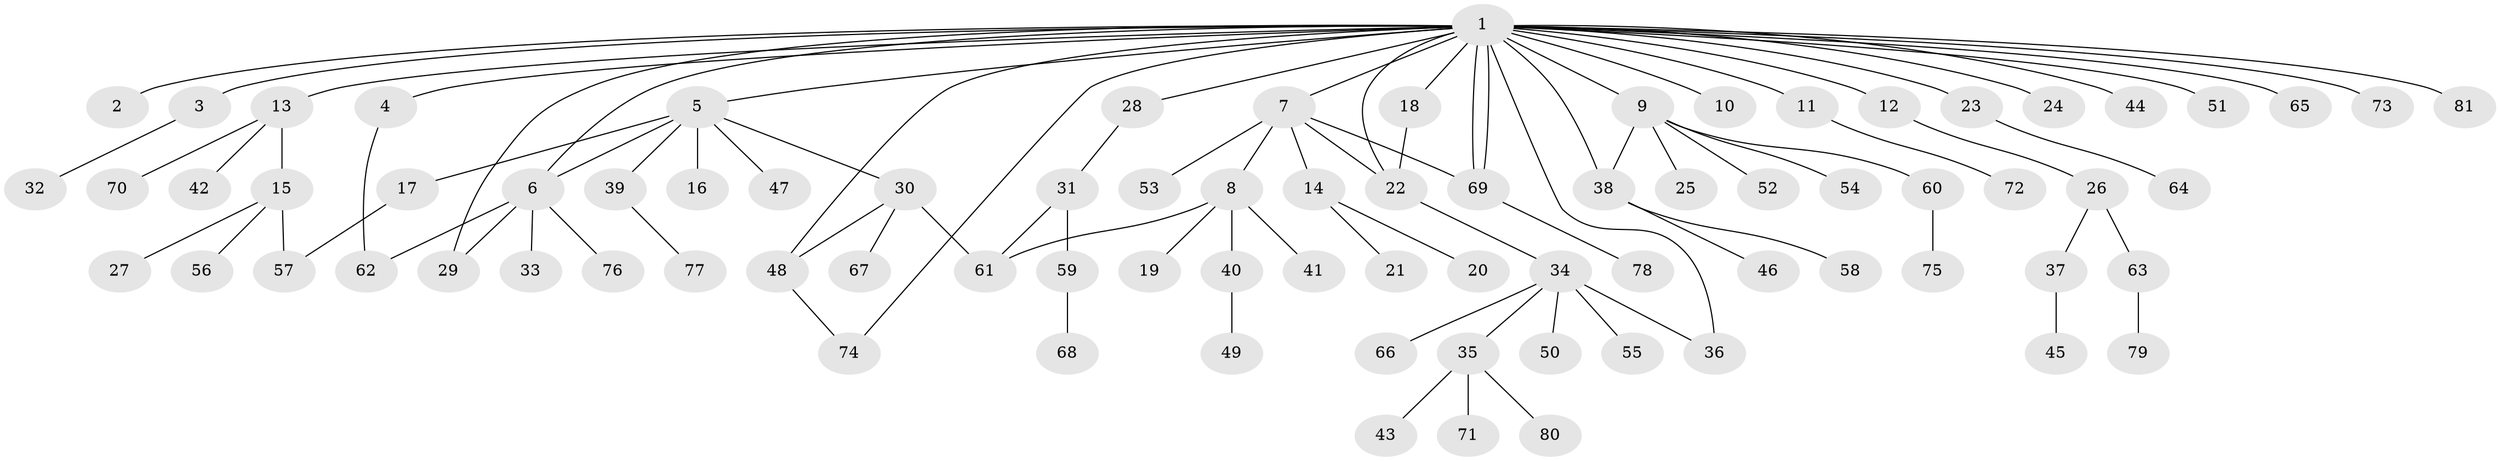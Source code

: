 // Generated by graph-tools (version 1.1) at 2025/49/03/09/25 03:49:58]
// undirected, 81 vertices, 94 edges
graph export_dot {
graph [start="1"]
  node [color=gray90,style=filled];
  1;
  2;
  3;
  4;
  5;
  6;
  7;
  8;
  9;
  10;
  11;
  12;
  13;
  14;
  15;
  16;
  17;
  18;
  19;
  20;
  21;
  22;
  23;
  24;
  25;
  26;
  27;
  28;
  29;
  30;
  31;
  32;
  33;
  34;
  35;
  36;
  37;
  38;
  39;
  40;
  41;
  42;
  43;
  44;
  45;
  46;
  47;
  48;
  49;
  50;
  51;
  52;
  53;
  54;
  55;
  56;
  57;
  58;
  59;
  60;
  61;
  62;
  63;
  64;
  65;
  66;
  67;
  68;
  69;
  70;
  71;
  72;
  73;
  74;
  75;
  76;
  77;
  78;
  79;
  80;
  81;
  1 -- 2;
  1 -- 3;
  1 -- 4;
  1 -- 5;
  1 -- 6;
  1 -- 7;
  1 -- 9;
  1 -- 10;
  1 -- 11;
  1 -- 12;
  1 -- 13;
  1 -- 18;
  1 -- 22;
  1 -- 23;
  1 -- 24;
  1 -- 28;
  1 -- 29;
  1 -- 36;
  1 -- 38;
  1 -- 44;
  1 -- 48;
  1 -- 51;
  1 -- 65;
  1 -- 69;
  1 -- 69;
  1 -- 73;
  1 -- 74;
  1 -- 81;
  3 -- 32;
  4 -- 62;
  5 -- 6;
  5 -- 16;
  5 -- 17;
  5 -- 30;
  5 -- 39;
  5 -- 47;
  6 -- 29;
  6 -- 33;
  6 -- 62;
  6 -- 76;
  7 -- 8;
  7 -- 14;
  7 -- 22;
  7 -- 53;
  7 -- 69;
  8 -- 19;
  8 -- 40;
  8 -- 41;
  8 -- 61;
  9 -- 25;
  9 -- 38;
  9 -- 52;
  9 -- 54;
  9 -- 60;
  11 -- 72;
  12 -- 26;
  13 -- 15;
  13 -- 42;
  13 -- 70;
  14 -- 20;
  14 -- 21;
  15 -- 27;
  15 -- 56;
  15 -- 57;
  17 -- 57;
  18 -- 22;
  22 -- 34;
  23 -- 64;
  26 -- 37;
  26 -- 63;
  28 -- 31;
  30 -- 48;
  30 -- 61;
  30 -- 67;
  31 -- 59;
  31 -- 61;
  34 -- 35;
  34 -- 36;
  34 -- 50;
  34 -- 55;
  34 -- 66;
  35 -- 43;
  35 -- 71;
  35 -- 80;
  37 -- 45;
  38 -- 46;
  38 -- 58;
  39 -- 77;
  40 -- 49;
  48 -- 74;
  59 -- 68;
  60 -- 75;
  63 -- 79;
  69 -- 78;
}
